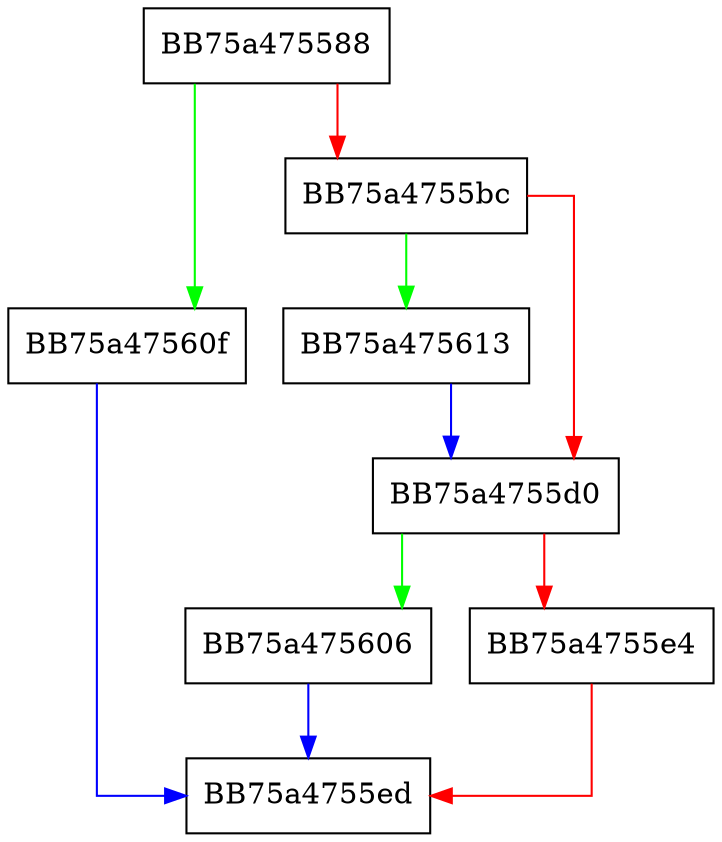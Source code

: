 digraph vdll_get_import_va {
  node [shape="box"];
  graph [splines=ortho];
  BB75a475588 -> BB75a47560f [color="green"];
  BB75a475588 -> BB75a4755bc [color="red"];
  BB75a4755bc -> BB75a475613 [color="green"];
  BB75a4755bc -> BB75a4755d0 [color="red"];
  BB75a4755d0 -> BB75a475606 [color="green"];
  BB75a4755d0 -> BB75a4755e4 [color="red"];
  BB75a4755e4 -> BB75a4755ed [color="red"];
  BB75a475606 -> BB75a4755ed [color="blue"];
  BB75a47560f -> BB75a4755ed [color="blue"];
  BB75a475613 -> BB75a4755d0 [color="blue"];
}